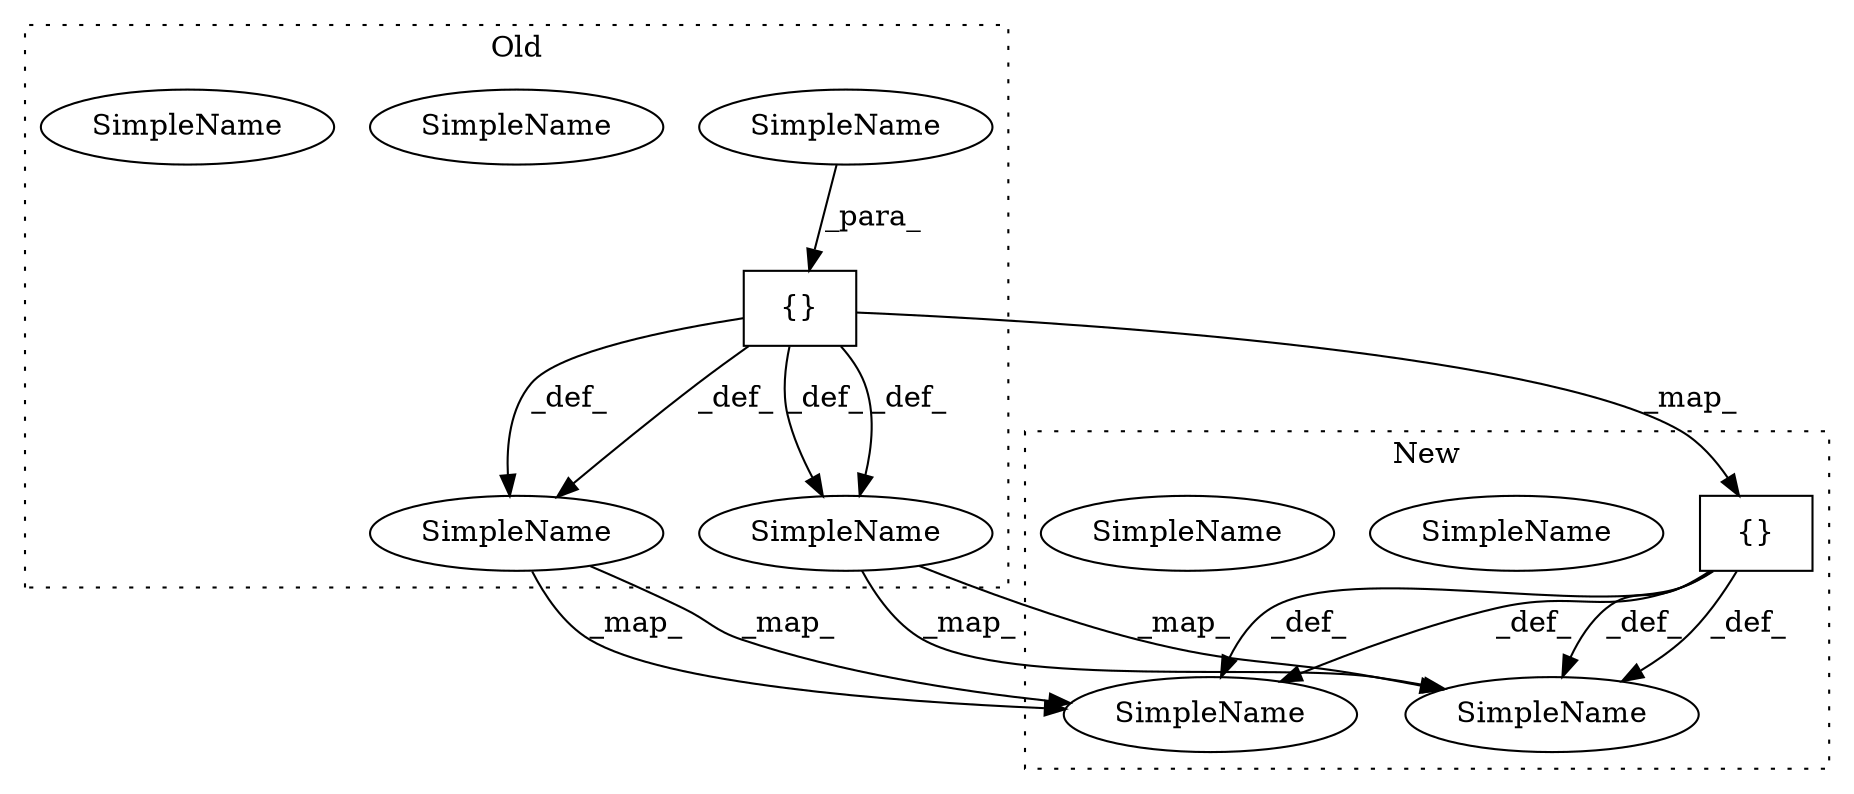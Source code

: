 digraph G {
subgraph cluster0 {
1 [label="{}" a="4" s="1883,1935" l="1,1" shape="box"];
3 [label="SimpleName" a="42" s="" l="" shape="ellipse"];
4 [label="SimpleName" a="42" s="2459" l="19" shape="ellipse"];
7 [label="SimpleName" a="42" s="2459" l="19" shape="ellipse"];
8 [label="SimpleName" a="42" s="1943" l="12" shape="ellipse"];
11 [label="SimpleName" a="42" s="1943" l="12" shape="ellipse"];
label = "Old";
style="dotted";
}
subgraph cluster1 {
2 [label="{}" a="4" s="1979,2031" l="1,1" shape="box"];
5 [label="SimpleName" a="42" s="2555" l="19" shape="ellipse"];
6 [label="SimpleName" a="42" s="2555" l="19" shape="ellipse"];
9 [label="SimpleName" a="42" s="2039" l="12" shape="ellipse"];
10 [label="SimpleName" a="42" s="2039" l="12" shape="ellipse"];
label = "New";
style="dotted";
}
1 -> 7 [label="_def_"];
1 -> 11 [label="_def_"];
1 -> 11 [label="_def_"];
1 -> 2 [label="_map_"];
1 -> 7 [label="_def_"];
2 -> 6 [label="_def_"];
2 -> 6 [label="_def_"];
2 -> 10 [label="_def_"];
2 -> 10 [label="_def_"];
3 -> 1 [label="_para_"];
7 -> 6 [label="_map_"];
7 -> 6 [label="_map_"];
11 -> 10 [label="_map_"];
11 -> 10 [label="_map_"];
}